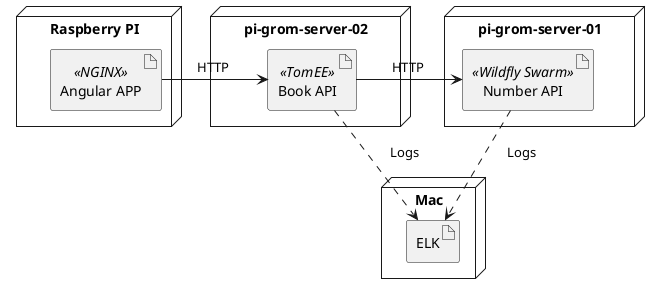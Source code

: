 @startuml

node "Raspberry PI" as piclient {
    artifact "Angular APP" <<NGINX>> as angular
}

node "pi-grom-server-01" as piserver {
    artifact "Number API" <<Wildfly Swarm>> as numberapi
}

node "pi-grom-server-02" as piserver2 {
    artifact "Book API" <<TomEE>> as bookapi
}

node "Mac" as mac {
    artifact "ELK" as elk
}

angular -> bookapi: "     HTTP      "
bookapi -> numberapi: "     HTTP      "
bookapi -.> elk: "     Logs      "
numberapi -.> elk: "     Logs      "
@enduml
